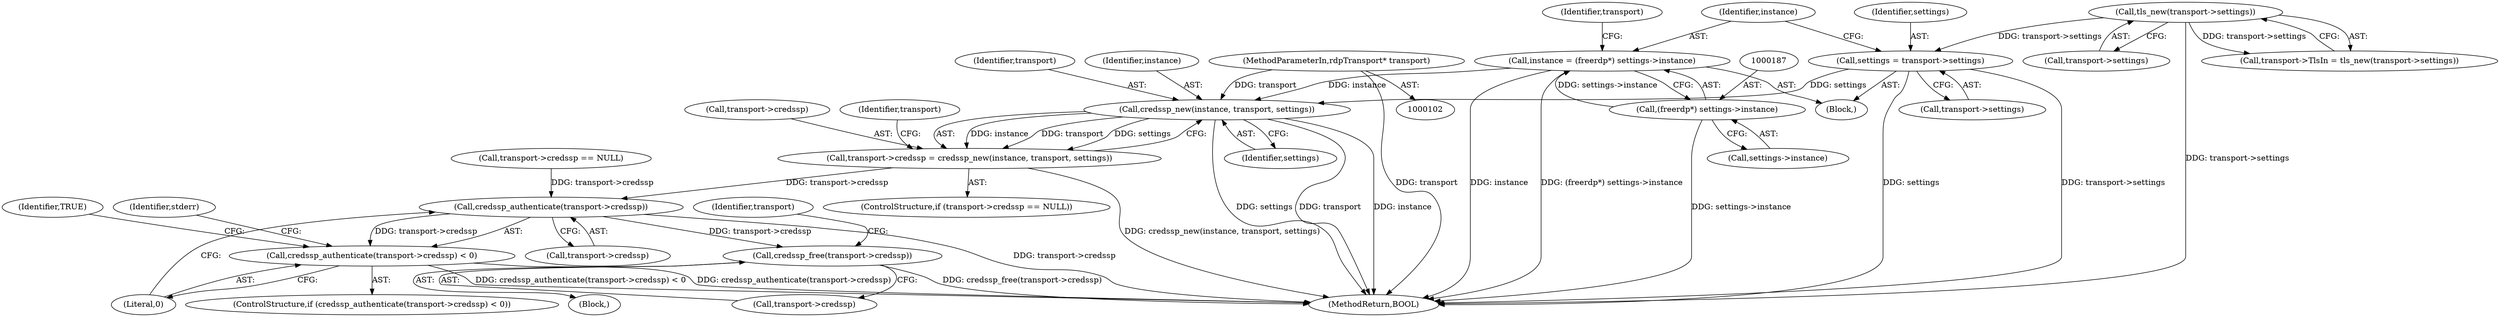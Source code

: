 digraph "0_FreeRDP_0773bb9303d24473fe1185d85a424dfe159aff53_1@pointer" {
"1000201" [label="(Call,credssp_new(instance, transport, settings))"];
"1000184" [label="(Call,instance = (freerdp*) settings->instance)"];
"1000186" [label="(Call,(freerdp*) settings->instance)"];
"1000103" [label="(MethodParameterIn,rdpTransport* transport)"];
"1000179" [label="(Call,settings = transport->settings)"];
"1000117" [label="(Call,tls_new(transport->settings))"];
"1000197" [label="(Call,transport->credssp = credssp_new(instance, transport, settings))"];
"1000207" [label="(Call,credssp_authenticate(transport->credssp))"];
"1000206" [label="(Call,credssp_authenticate(transport->credssp) < 0)"];
"1000216" [label="(Call,credssp_free(transport->credssp))"];
"1000185" [label="(Identifier,instance)"];
"1000217" [label="(Call,transport->credssp)"];
"1000198" [label="(Call,transport->credssp)"];
"1000104" [label="(Block,)"];
"1000197" [label="(Call,transport->credssp = credssp_new(instance, transport, settings))"];
"1000103" [label="(MethodParameterIn,rdpTransport* transport)"];
"1000202" [label="(Identifier,instance)"];
"1000191" [label="(ControlStructure,if (transport->credssp == NULL))"];
"1000201" [label="(Call,credssp_new(instance, transport, settings))"];
"1000194" [label="(Identifier,transport)"];
"1000204" [label="(Identifier,settings)"];
"1000179" [label="(Call,settings = transport->settings)"];
"1000214" [label="(Identifier,stderr)"];
"1000203" [label="(Identifier,transport)"];
"1000211" [label="(Literal,0)"];
"1000209" [label="(Identifier,transport)"];
"1000192" [label="(Call,transport->credssp == NULL)"];
"1000216" [label="(Call,credssp_free(transport->credssp))"];
"1000229" [label="(MethodReturn,BOOL)"];
"1000188" [label="(Call,settings->instance)"];
"1000181" [label="(Call,transport->settings)"];
"1000205" [label="(ControlStructure,if (credssp_authenticate(transport->credssp) < 0))"];
"1000206" [label="(Call,credssp_authenticate(transport->credssp) < 0)"];
"1000184" [label="(Call,instance = (freerdp*) settings->instance)"];
"1000113" [label="(Call,transport->TlsIn = tls_new(transport->settings))"];
"1000222" [label="(Identifier,transport)"];
"1000186" [label="(Call,(freerdp*) settings->instance)"];
"1000208" [label="(Call,transport->credssp)"];
"1000180" [label="(Identifier,settings)"];
"1000212" [label="(Block,)"];
"1000207" [label="(Call,credssp_authenticate(transport->credssp))"];
"1000228" [label="(Identifier,TRUE)"];
"1000118" [label="(Call,transport->settings)"];
"1000117" [label="(Call,tls_new(transport->settings))"];
"1000201" -> "1000197"  [label="AST: "];
"1000201" -> "1000204"  [label="CFG: "];
"1000202" -> "1000201"  [label="AST: "];
"1000203" -> "1000201"  [label="AST: "];
"1000204" -> "1000201"  [label="AST: "];
"1000197" -> "1000201"  [label="CFG: "];
"1000201" -> "1000229"  [label="DDG: transport"];
"1000201" -> "1000229"  [label="DDG: instance"];
"1000201" -> "1000229"  [label="DDG: settings"];
"1000201" -> "1000197"  [label="DDG: instance"];
"1000201" -> "1000197"  [label="DDG: transport"];
"1000201" -> "1000197"  [label="DDG: settings"];
"1000184" -> "1000201"  [label="DDG: instance"];
"1000103" -> "1000201"  [label="DDG: transport"];
"1000179" -> "1000201"  [label="DDG: settings"];
"1000184" -> "1000104"  [label="AST: "];
"1000184" -> "1000186"  [label="CFG: "];
"1000185" -> "1000184"  [label="AST: "];
"1000186" -> "1000184"  [label="AST: "];
"1000194" -> "1000184"  [label="CFG: "];
"1000184" -> "1000229"  [label="DDG: instance"];
"1000184" -> "1000229"  [label="DDG: (freerdp*) settings->instance"];
"1000186" -> "1000184"  [label="DDG: settings->instance"];
"1000186" -> "1000188"  [label="CFG: "];
"1000187" -> "1000186"  [label="AST: "];
"1000188" -> "1000186"  [label="AST: "];
"1000186" -> "1000229"  [label="DDG: settings->instance"];
"1000103" -> "1000102"  [label="AST: "];
"1000103" -> "1000229"  [label="DDG: transport"];
"1000179" -> "1000104"  [label="AST: "];
"1000179" -> "1000181"  [label="CFG: "];
"1000180" -> "1000179"  [label="AST: "];
"1000181" -> "1000179"  [label="AST: "];
"1000185" -> "1000179"  [label="CFG: "];
"1000179" -> "1000229"  [label="DDG: transport->settings"];
"1000179" -> "1000229"  [label="DDG: settings"];
"1000117" -> "1000179"  [label="DDG: transport->settings"];
"1000117" -> "1000113"  [label="AST: "];
"1000117" -> "1000118"  [label="CFG: "];
"1000118" -> "1000117"  [label="AST: "];
"1000113" -> "1000117"  [label="CFG: "];
"1000117" -> "1000229"  [label="DDG: transport->settings"];
"1000117" -> "1000113"  [label="DDG: transport->settings"];
"1000197" -> "1000191"  [label="AST: "];
"1000198" -> "1000197"  [label="AST: "];
"1000209" -> "1000197"  [label="CFG: "];
"1000197" -> "1000229"  [label="DDG: credssp_new(instance, transport, settings)"];
"1000197" -> "1000207"  [label="DDG: transport->credssp"];
"1000207" -> "1000206"  [label="AST: "];
"1000207" -> "1000208"  [label="CFG: "];
"1000208" -> "1000207"  [label="AST: "];
"1000211" -> "1000207"  [label="CFG: "];
"1000207" -> "1000229"  [label="DDG: transport->credssp"];
"1000207" -> "1000206"  [label="DDG: transport->credssp"];
"1000192" -> "1000207"  [label="DDG: transport->credssp"];
"1000207" -> "1000216"  [label="DDG: transport->credssp"];
"1000206" -> "1000205"  [label="AST: "];
"1000206" -> "1000211"  [label="CFG: "];
"1000211" -> "1000206"  [label="AST: "];
"1000214" -> "1000206"  [label="CFG: "];
"1000228" -> "1000206"  [label="CFG: "];
"1000206" -> "1000229"  [label="DDG: credssp_authenticate(transport->credssp) < 0"];
"1000206" -> "1000229"  [label="DDG: credssp_authenticate(transport->credssp)"];
"1000216" -> "1000212"  [label="AST: "];
"1000216" -> "1000217"  [label="CFG: "];
"1000217" -> "1000216"  [label="AST: "];
"1000222" -> "1000216"  [label="CFG: "];
"1000216" -> "1000229"  [label="DDG: credssp_free(transport->credssp)"];
}
